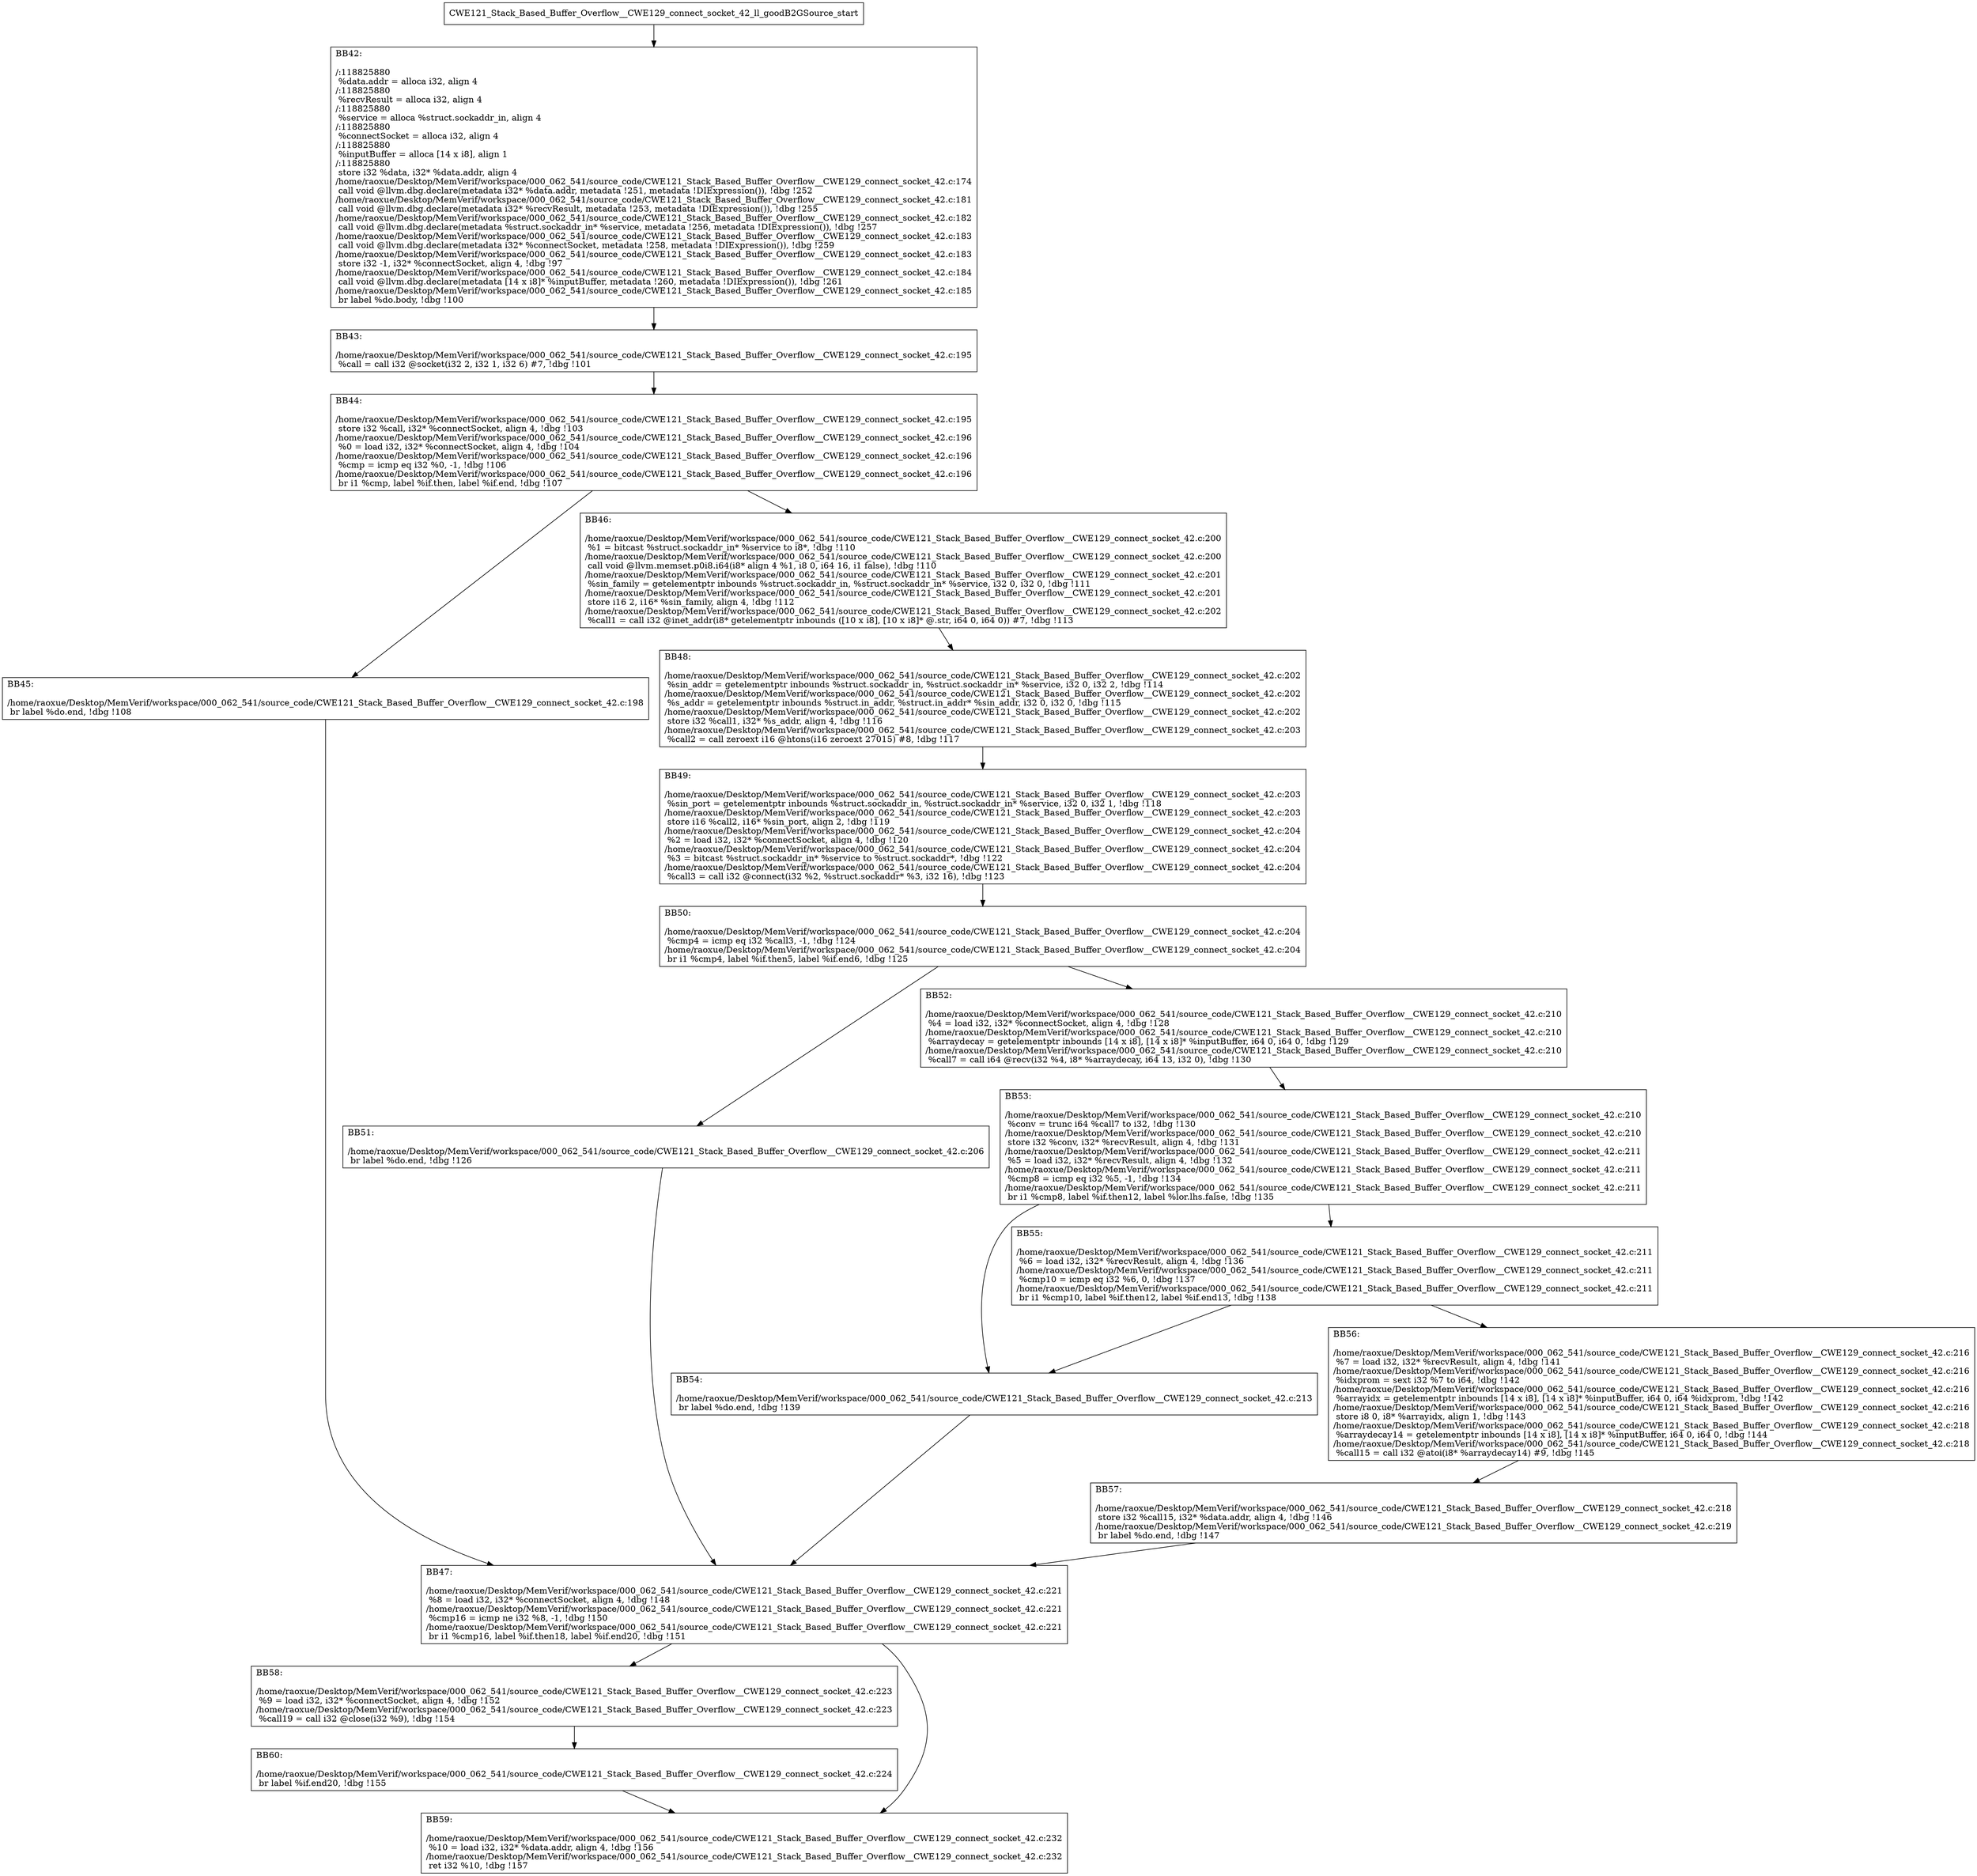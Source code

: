 digraph "CFG for'CWE121_Stack_Based_Buffer_Overflow__CWE129_connect_socket_42_ll_goodB2GSource' function" {
	BBCWE121_Stack_Based_Buffer_Overflow__CWE129_connect_socket_42_ll_goodB2GSource_start[shape=record,label="{CWE121_Stack_Based_Buffer_Overflow__CWE129_connect_socket_42_ll_goodB2GSource_start}"];
	BBCWE121_Stack_Based_Buffer_Overflow__CWE129_connect_socket_42_ll_goodB2GSource_start-> CWE121_Stack_Based_Buffer_Overflow__CWE129_connect_socket_42_ll_goodB2GSourceBB42;
	CWE121_Stack_Based_Buffer_Overflow__CWE129_connect_socket_42_ll_goodB2GSourceBB42 [shape=record, label="{BB42:\l\l/:118825880\l
  %data.addr = alloca i32, align 4\l
/:118825880\l
  %recvResult = alloca i32, align 4\l
/:118825880\l
  %service = alloca %struct.sockaddr_in, align 4\l
/:118825880\l
  %connectSocket = alloca i32, align 4\l
/:118825880\l
  %inputBuffer = alloca [14 x i8], align 1\l
/:118825880\l
  store i32 %data, i32* %data.addr, align 4\l
/home/raoxue/Desktop/MemVerif/workspace/000_062_541/source_code/CWE121_Stack_Based_Buffer_Overflow__CWE129_connect_socket_42.c:174\l
  call void @llvm.dbg.declare(metadata i32* %data.addr, metadata !251, metadata !DIExpression()), !dbg !252\l
/home/raoxue/Desktop/MemVerif/workspace/000_062_541/source_code/CWE121_Stack_Based_Buffer_Overflow__CWE129_connect_socket_42.c:181\l
  call void @llvm.dbg.declare(metadata i32* %recvResult, metadata !253, metadata !DIExpression()), !dbg !255\l
/home/raoxue/Desktop/MemVerif/workspace/000_062_541/source_code/CWE121_Stack_Based_Buffer_Overflow__CWE129_connect_socket_42.c:182\l
  call void @llvm.dbg.declare(metadata %struct.sockaddr_in* %service, metadata !256, metadata !DIExpression()), !dbg !257\l
/home/raoxue/Desktop/MemVerif/workspace/000_062_541/source_code/CWE121_Stack_Based_Buffer_Overflow__CWE129_connect_socket_42.c:183\l
  call void @llvm.dbg.declare(metadata i32* %connectSocket, metadata !258, metadata !DIExpression()), !dbg !259\l
/home/raoxue/Desktop/MemVerif/workspace/000_062_541/source_code/CWE121_Stack_Based_Buffer_Overflow__CWE129_connect_socket_42.c:183\l
  store i32 -1, i32* %connectSocket, align 4, !dbg !97\l
/home/raoxue/Desktop/MemVerif/workspace/000_062_541/source_code/CWE121_Stack_Based_Buffer_Overflow__CWE129_connect_socket_42.c:184\l
  call void @llvm.dbg.declare(metadata [14 x i8]* %inputBuffer, metadata !260, metadata !DIExpression()), !dbg !261\l
/home/raoxue/Desktop/MemVerif/workspace/000_062_541/source_code/CWE121_Stack_Based_Buffer_Overflow__CWE129_connect_socket_42.c:185\l
  br label %do.body, !dbg !100\l
}"];
	CWE121_Stack_Based_Buffer_Overflow__CWE129_connect_socket_42_ll_goodB2GSourceBB42-> CWE121_Stack_Based_Buffer_Overflow__CWE129_connect_socket_42_ll_goodB2GSourceBB43;
	CWE121_Stack_Based_Buffer_Overflow__CWE129_connect_socket_42_ll_goodB2GSourceBB43 [shape=record, label="{BB43:\l\l/home/raoxue/Desktop/MemVerif/workspace/000_062_541/source_code/CWE121_Stack_Based_Buffer_Overflow__CWE129_connect_socket_42.c:195\l
  %call = call i32 @socket(i32 2, i32 1, i32 6) #7, !dbg !101\l
}"];
	CWE121_Stack_Based_Buffer_Overflow__CWE129_connect_socket_42_ll_goodB2GSourceBB43-> CWE121_Stack_Based_Buffer_Overflow__CWE129_connect_socket_42_ll_goodB2GSourceBB44;
	CWE121_Stack_Based_Buffer_Overflow__CWE129_connect_socket_42_ll_goodB2GSourceBB44 [shape=record, label="{BB44:\l\l/home/raoxue/Desktop/MemVerif/workspace/000_062_541/source_code/CWE121_Stack_Based_Buffer_Overflow__CWE129_connect_socket_42.c:195\l
  store i32 %call, i32* %connectSocket, align 4, !dbg !103\l
/home/raoxue/Desktop/MemVerif/workspace/000_062_541/source_code/CWE121_Stack_Based_Buffer_Overflow__CWE129_connect_socket_42.c:196\l
  %0 = load i32, i32* %connectSocket, align 4, !dbg !104\l
/home/raoxue/Desktop/MemVerif/workspace/000_062_541/source_code/CWE121_Stack_Based_Buffer_Overflow__CWE129_connect_socket_42.c:196\l
  %cmp = icmp eq i32 %0, -1, !dbg !106\l
/home/raoxue/Desktop/MemVerif/workspace/000_062_541/source_code/CWE121_Stack_Based_Buffer_Overflow__CWE129_connect_socket_42.c:196\l
  br i1 %cmp, label %if.then, label %if.end, !dbg !107\l
}"];
	CWE121_Stack_Based_Buffer_Overflow__CWE129_connect_socket_42_ll_goodB2GSourceBB44-> CWE121_Stack_Based_Buffer_Overflow__CWE129_connect_socket_42_ll_goodB2GSourceBB45;
	CWE121_Stack_Based_Buffer_Overflow__CWE129_connect_socket_42_ll_goodB2GSourceBB44-> CWE121_Stack_Based_Buffer_Overflow__CWE129_connect_socket_42_ll_goodB2GSourceBB46;
	CWE121_Stack_Based_Buffer_Overflow__CWE129_connect_socket_42_ll_goodB2GSourceBB45 [shape=record, label="{BB45:\l\l/home/raoxue/Desktop/MemVerif/workspace/000_062_541/source_code/CWE121_Stack_Based_Buffer_Overflow__CWE129_connect_socket_42.c:198\l
  br label %do.end, !dbg !108\l
}"];
	CWE121_Stack_Based_Buffer_Overflow__CWE129_connect_socket_42_ll_goodB2GSourceBB45-> CWE121_Stack_Based_Buffer_Overflow__CWE129_connect_socket_42_ll_goodB2GSourceBB47;
	CWE121_Stack_Based_Buffer_Overflow__CWE129_connect_socket_42_ll_goodB2GSourceBB46 [shape=record, label="{BB46:\l\l/home/raoxue/Desktop/MemVerif/workspace/000_062_541/source_code/CWE121_Stack_Based_Buffer_Overflow__CWE129_connect_socket_42.c:200\l
  %1 = bitcast %struct.sockaddr_in* %service to i8*, !dbg !110\l
/home/raoxue/Desktop/MemVerif/workspace/000_062_541/source_code/CWE121_Stack_Based_Buffer_Overflow__CWE129_connect_socket_42.c:200\l
  call void @llvm.memset.p0i8.i64(i8* align 4 %1, i8 0, i64 16, i1 false), !dbg !110\l
/home/raoxue/Desktop/MemVerif/workspace/000_062_541/source_code/CWE121_Stack_Based_Buffer_Overflow__CWE129_connect_socket_42.c:201\l
  %sin_family = getelementptr inbounds %struct.sockaddr_in, %struct.sockaddr_in* %service, i32 0, i32 0, !dbg !111\l
/home/raoxue/Desktop/MemVerif/workspace/000_062_541/source_code/CWE121_Stack_Based_Buffer_Overflow__CWE129_connect_socket_42.c:201\l
  store i16 2, i16* %sin_family, align 4, !dbg !112\l
/home/raoxue/Desktop/MemVerif/workspace/000_062_541/source_code/CWE121_Stack_Based_Buffer_Overflow__CWE129_connect_socket_42.c:202\l
  %call1 = call i32 @inet_addr(i8* getelementptr inbounds ([10 x i8], [10 x i8]* @.str, i64 0, i64 0)) #7, !dbg !113\l
}"];
	CWE121_Stack_Based_Buffer_Overflow__CWE129_connect_socket_42_ll_goodB2GSourceBB46-> CWE121_Stack_Based_Buffer_Overflow__CWE129_connect_socket_42_ll_goodB2GSourceBB48;
	CWE121_Stack_Based_Buffer_Overflow__CWE129_connect_socket_42_ll_goodB2GSourceBB48 [shape=record, label="{BB48:\l\l/home/raoxue/Desktop/MemVerif/workspace/000_062_541/source_code/CWE121_Stack_Based_Buffer_Overflow__CWE129_connect_socket_42.c:202\l
  %sin_addr = getelementptr inbounds %struct.sockaddr_in, %struct.sockaddr_in* %service, i32 0, i32 2, !dbg !114\l
/home/raoxue/Desktop/MemVerif/workspace/000_062_541/source_code/CWE121_Stack_Based_Buffer_Overflow__CWE129_connect_socket_42.c:202\l
  %s_addr = getelementptr inbounds %struct.in_addr, %struct.in_addr* %sin_addr, i32 0, i32 0, !dbg !115\l
/home/raoxue/Desktop/MemVerif/workspace/000_062_541/source_code/CWE121_Stack_Based_Buffer_Overflow__CWE129_connect_socket_42.c:202\l
  store i32 %call1, i32* %s_addr, align 4, !dbg !116\l
/home/raoxue/Desktop/MemVerif/workspace/000_062_541/source_code/CWE121_Stack_Based_Buffer_Overflow__CWE129_connect_socket_42.c:203\l
  %call2 = call zeroext i16 @htons(i16 zeroext 27015) #8, !dbg !117\l
}"];
	CWE121_Stack_Based_Buffer_Overflow__CWE129_connect_socket_42_ll_goodB2GSourceBB48-> CWE121_Stack_Based_Buffer_Overflow__CWE129_connect_socket_42_ll_goodB2GSourceBB49;
	CWE121_Stack_Based_Buffer_Overflow__CWE129_connect_socket_42_ll_goodB2GSourceBB49 [shape=record, label="{BB49:\l\l/home/raoxue/Desktop/MemVerif/workspace/000_062_541/source_code/CWE121_Stack_Based_Buffer_Overflow__CWE129_connect_socket_42.c:203\l
  %sin_port = getelementptr inbounds %struct.sockaddr_in, %struct.sockaddr_in* %service, i32 0, i32 1, !dbg !118\l
/home/raoxue/Desktop/MemVerif/workspace/000_062_541/source_code/CWE121_Stack_Based_Buffer_Overflow__CWE129_connect_socket_42.c:203\l
  store i16 %call2, i16* %sin_port, align 2, !dbg !119\l
/home/raoxue/Desktop/MemVerif/workspace/000_062_541/source_code/CWE121_Stack_Based_Buffer_Overflow__CWE129_connect_socket_42.c:204\l
  %2 = load i32, i32* %connectSocket, align 4, !dbg !120\l
/home/raoxue/Desktop/MemVerif/workspace/000_062_541/source_code/CWE121_Stack_Based_Buffer_Overflow__CWE129_connect_socket_42.c:204\l
  %3 = bitcast %struct.sockaddr_in* %service to %struct.sockaddr*, !dbg !122\l
/home/raoxue/Desktop/MemVerif/workspace/000_062_541/source_code/CWE121_Stack_Based_Buffer_Overflow__CWE129_connect_socket_42.c:204\l
  %call3 = call i32 @connect(i32 %2, %struct.sockaddr* %3, i32 16), !dbg !123\l
}"];
	CWE121_Stack_Based_Buffer_Overflow__CWE129_connect_socket_42_ll_goodB2GSourceBB49-> CWE121_Stack_Based_Buffer_Overflow__CWE129_connect_socket_42_ll_goodB2GSourceBB50;
	CWE121_Stack_Based_Buffer_Overflow__CWE129_connect_socket_42_ll_goodB2GSourceBB50 [shape=record, label="{BB50:\l\l/home/raoxue/Desktop/MemVerif/workspace/000_062_541/source_code/CWE121_Stack_Based_Buffer_Overflow__CWE129_connect_socket_42.c:204\l
  %cmp4 = icmp eq i32 %call3, -1, !dbg !124\l
/home/raoxue/Desktop/MemVerif/workspace/000_062_541/source_code/CWE121_Stack_Based_Buffer_Overflow__CWE129_connect_socket_42.c:204\l
  br i1 %cmp4, label %if.then5, label %if.end6, !dbg !125\l
}"];
	CWE121_Stack_Based_Buffer_Overflow__CWE129_connect_socket_42_ll_goodB2GSourceBB50-> CWE121_Stack_Based_Buffer_Overflow__CWE129_connect_socket_42_ll_goodB2GSourceBB51;
	CWE121_Stack_Based_Buffer_Overflow__CWE129_connect_socket_42_ll_goodB2GSourceBB50-> CWE121_Stack_Based_Buffer_Overflow__CWE129_connect_socket_42_ll_goodB2GSourceBB52;
	CWE121_Stack_Based_Buffer_Overflow__CWE129_connect_socket_42_ll_goodB2GSourceBB51 [shape=record, label="{BB51:\l\l/home/raoxue/Desktop/MemVerif/workspace/000_062_541/source_code/CWE121_Stack_Based_Buffer_Overflow__CWE129_connect_socket_42.c:206\l
  br label %do.end, !dbg !126\l
}"];
	CWE121_Stack_Based_Buffer_Overflow__CWE129_connect_socket_42_ll_goodB2GSourceBB51-> CWE121_Stack_Based_Buffer_Overflow__CWE129_connect_socket_42_ll_goodB2GSourceBB47;
	CWE121_Stack_Based_Buffer_Overflow__CWE129_connect_socket_42_ll_goodB2GSourceBB52 [shape=record, label="{BB52:\l\l/home/raoxue/Desktop/MemVerif/workspace/000_062_541/source_code/CWE121_Stack_Based_Buffer_Overflow__CWE129_connect_socket_42.c:210\l
  %4 = load i32, i32* %connectSocket, align 4, !dbg !128\l
/home/raoxue/Desktop/MemVerif/workspace/000_062_541/source_code/CWE121_Stack_Based_Buffer_Overflow__CWE129_connect_socket_42.c:210\l
  %arraydecay = getelementptr inbounds [14 x i8], [14 x i8]* %inputBuffer, i64 0, i64 0, !dbg !129\l
/home/raoxue/Desktop/MemVerif/workspace/000_062_541/source_code/CWE121_Stack_Based_Buffer_Overflow__CWE129_connect_socket_42.c:210\l
  %call7 = call i64 @recv(i32 %4, i8* %arraydecay, i64 13, i32 0), !dbg !130\l
}"];
	CWE121_Stack_Based_Buffer_Overflow__CWE129_connect_socket_42_ll_goodB2GSourceBB52-> CWE121_Stack_Based_Buffer_Overflow__CWE129_connect_socket_42_ll_goodB2GSourceBB53;
	CWE121_Stack_Based_Buffer_Overflow__CWE129_connect_socket_42_ll_goodB2GSourceBB53 [shape=record, label="{BB53:\l\l/home/raoxue/Desktop/MemVerif/workspace/000_062_541/source_code/CWE121_Stack_Based_Buffer_Overflow__CWE129_connect_socket_42.c:210\l
  %conv = trunc i64 %call7 to i32, !dbg !130\l
/home/raoxue/Desktop/MemVerif/workspace/000_062_541/source_code/CWE121_Stack_Based_Buffer_Overflow__CWE129_connect_socket_42.c:210\l
  store i32 %conv, i32* %recvResult, align 4, !dbg !131\l
/home/raoxue/Desktop/MemVerif/workspace/000_062_541/source_code/CWE121_Stack_Based_Buffer_Overflow__CWE129_connect_socket_42.c:211\l
  %5 = load i32, i32* %recvResult, align 4, !dbg !132\l
/home/raoxue/Desktop/MemVerif/workspace/000_062_541/source_code/CWE121_Stack_Based_Buffer_Overflow__CWE129_connect_socket_42.c:211\l
  %cmp8 = icmp eq i32 %5, -1, !dbg !134\l
/home/raoxue/Desktop/MemVerif/workspace/000_062_541/source_code/CWE121_Stack_Based_Buffer_Overflow__CWE129_connect_socket_42.c:211\l
  br i1 %cmp8, label %if.then12, label %lor.lhs.false, !dbg !135\l
}"];
	CWE121_Stack_Based_Buffer_Overflow__CWE129_connect_socket_42_ll_goodB2GSourceBB53-> CWE121_Stack_Based_Buffer_Overflow__CWE129_connect_socket_42_ll_goodB2GSourceBB54;
	CWE121_Stack_Based_Buffer_Overflow__CWE129_connect_socket_42_ll_goodB2GSourceBB53-> CWE121_Stack_Based_Buffer_Overflow__CWE129_connect_socket_42_ll_goodB2GSourceBB55;
	CWE121_Stack_Based_Buffer_Overflow__CWE129_connect_socket_42_ll_goodB2GSourceBB55 [shape=record, label="{BB55:\l\l/home/raoxue/Desktop/MemVerif/workspace/000_062_541/source_code/CWE121_Stack_Based_Buffer_Overflow__CWE129_connect_socket_42.c:211\l
  %6 = load i32, i32* %recvResult, align 4, !dbg !136\l
/home/raoxue/Desktop/MemVerif/workspace/000_062_541/source_code/CWE121_Stack_Based_Buffer_Overflow__CWE129_connect_socket_42.c:211\l
  %cmp10 = icmp eq i32 %6, 0, !dbg !137\l
/home/raoxue/Desktop/MemVerif/workspace/000_062_541/source_code/CWE121_Stack_Based_Buffer_Overflow__CWE129_connect_socket_42.c:211\l
  br i1 %cmp10, label %if.then12, label %if.end13, !dbg !138\l
}"];
	CWE121_Stack_Based_Buffer_Overflow__CWE129_connect_socket_42_ll_goodB2GSourceBB55-> CWE121_Stack_Based_Buffer_Overflow__CWE129_connect_socket_42_ll_goodB2GSourceBB54;
	CWE121_Stack_Based_Buffer_Overflow__CWE129_connect_socket_42_ll_goodB2GSourceBB55-> CWE121_Stack_Based_Buffer_Overflow__CWE129_connect_socket_42_ll_goodB2GSourceBB56;
	CWE121_Stack_Based_Buffer_Overflow__CWE129_connect_socket_42_ll_goodB2GSourceBB54 [shape=record, label="{BB54:\l\l/home/raoxue/Desktop/MemVerif/workspace/000_062_541/source_code/CWE121_Stack_Based_Buffer_Overflow__CWE129_connect_socket_42.c:213\l
  br label %do.end, !dbg !139\l
}"];
	CWE121_Stack_Based_Buffer_Overflow__CWE129_connect_socket_42_ll_goodB2GSourceBB54-> CWE121_Stack_Based_Buffer_Overflow__CWE129_connect_socket_42_ll_goodB2GSourceBB47;
	CWE121_Stack_Based_Buffer_Overflow__CWE129_connect_socket_42_ll_goodB2GSourceBB56 [shape=record, label="{BB56:\l\l/home/raoxue/Desktop/MemVerif/workspace/000_062_541/source_code/CWE121_Stack_Based_Buffer_Overflow__CWE129_connect_socket_42.c:216\l
  %7 = load i32, i32* %recvResult, align 4, !dbg !141\l
/home/raoxue/Desktop/MemVerif/workspace/000_062_541/source_code/CWE121_Stack_Based_Buffer_Overflow__CWE129_connect_socket_42.c:216\l
  %idxprom = sext i32 %7 to i64, !dbg !142\l
/home/raoxue/Desktop/MemVerif/workspace/000_062_541/source_code/CWE121_Stack_Based_Buffer_Overflow__CWE129_connect_socket_42.c:216\l
  %arrayidx = getelementptr inbounds [14 x i8], [14 x i8]* %inputBuffer, i64 0, i64 %idxprom, !dbg !142\l
/home/raoxue/Desktop/MemVerif/workspace/000_062_541/source_code/CWE121_Stack_Based_Buffer_Overflow__CWE129_connect_socket_42.c:216\l
  store i8 0, i8* %arrayidx, align 1, !dbg !143\l
/home/raoxue/Desktop/MemVerif/workspace/000_062_541/source_code/CWE121_Stack_Based_Buffer_Overflow__CWE129_connect_socket_42.c:218\l
  %arraydecay14 = getelementptr inbounds [14 x i8], [14 x i8]* %inputBuffer, i64 0, i64 0, !dbg !144\l
/home/raoxue/Desktop/MemVerif/workspace/000_062_541/source_code/CWE121_Stack_Based_Buffer_Overflow__CWE129_connect_socket_42.c:218\l
  %call15 = call i32 @atoi(i8* %arraydecay14) #9, !dbg !145\l
}"];
	CWE121_Stack_Based_Buffer_Overflow__CWE129_connect_socket_42_ll_goodB2GSourceBB56-> CWE121_Stack_Based_Buffer_Overflow__CWE129_connect_socket_42_ll_goodB2GSourceBB57;
	CWE121_Stack_Based_Buffer_Overflow__CWE129_connect_socket_42_ll_goodB2GSourceBB57 [shape=record, label="{BB57:\l\l/home/raoxue/Desktop/MemVerif/workspace/000_062_541/source_code/CWE121_Stack_Based_Buffer_Overflow__CWE129_connect_socket_42.c:218\l
  store i32 %call15, i32* %data.addr, align 4, !dbg !146\l
/home/raoxue/Desktop/MemVerif/workspace/000_062_541/source_code/CWE121_Stack_Based_Buffer_Overflow__CWE129_connect_socket_42.c:219\l
  br label %do.end, !dbg !147\l
}"];
	CWE121_Stack_Based_Buffer_Overflow__CWE129_connect_socket_42_ll_goodB2GSourceBB57-> CWE121_Stack_Based_Buffer_Overflow__CWE129_connect_socket_42_ll_goodB2GSourceBB47;
	CWE121_Stack_Based_Buffer_Overflow__CWE129_connect_socket_42_ll_goodB2GSourceBB47 [shape=record, label="{BB47:\l\l/home/raoxue/Desktop/MemVerif/workspace/000_062_541/source_code/CWE121_Stack_Based_Buffer_Overflow__CWE129_connect_socket_42.c:221\l
  %8 = load i32, i32* %connectSocket, align 4, !dbg !148\l
/home/raoxue/Desktop/MemVerif/workspace/000_062_541/source_code/CWE121_Stack_Based_Buffer_Overflow__CWE129_connect_socket_42.c:221\l
  %cmp16 = icmp ne i32 %8, -1, !dbg !150\l
/home/raoxue/Desktop/MemVerif/workspace/000_062_541/source_code/CWE121_Stack_Based_Buffer_Overflow__CWE129_connect_socket_42.c:221\l
  br i1 %cmp16, label %if.then18, label %if.end20, !dbg !151\l
}"];
	CWE121_Stack_Based_Buffer_Overflow__CWE129_connect_socket_42_ll_goodB2GSourceBB47-> CWE121_Stack_Based_Buffer_Overflow__CWE129_connect_socket_42_ll_goodB2GSourceBB58;
	CWE121_Stack_Based_Buffer_Overflow__CWE129_connect_socket_42_ll_goodB2GSourceBB47-> CWE121_Stack_Based_Buffer_Overflow__CWE129_connect_socket_42_ll_goodB2GSourceBB59;
	CWE121_Stack_Based_Buffer_Overflow__CWE129_connect_socket_42_ll_goodB2GSourceBB58 [shape=record, label="{BB58:\l\l/home/raoxue/Desktop/MemVerif/workspace/000_062_541/source_code/CWE121_Stack_Based_Buffer_Overflow__CWE129_connect_socket_42.c:223\l
  %9 = load i32, i32* %connectSocket, align 4, !dbg !152\l
/home/raoxue/Desktop/MemVerif/workspace/000_062_541/source_code/CWE121_Stack_Based_Buffer_Overflow__CWE129_connect_socket_42.c:223\l
  %call19 = call i32 @close(i32 %9), !dbg !154\l
}"];
	CWE121_Stack_Based_Buffer_Overflow__CWE129_connect_socket_42_ll_goodB2GSourceBB58-> CWE121_Stack_Based_Buffer_Overflow__CWE129_connect_socket_42_ll_goodB2GSourceBB60;
	CWE121_Stack_Based_Buffer_Overflow__CWE129_connect_socket_42_ll_goodB2GSourceBB60 [shape=record, label="{BB60:\l\l/home/raoxue/Desktop/MemVerif/workspace/000_062_541/source_code/CWE121_Stack_Based_Buffer_Overflow__CWE129_connect_socket_42.c:224\l
  br label %if.end20, !dbg !155\l
}"];
	CWE121_Stack_Based_Buffer_Overflow__CWE129_connect_socket_42_ll_goodB2GSourceBB60-> CWE121_Stack_Based_Buffer_Overflow__CWE129_connect_socket_42_ll_goodB2GSourceBB59;
	CWE121_Stack_Based_Buffer_Overflow__CWE129_connect_socket_42_ll_goodB2GSourceBB59 [shape=record, label="{BB59:\l\l/home/raoxue/Desktop/MemVerif/workspace/000_062_541/source_code/CWE121_Stack_Based_Buffer_Overflow__CWE129_connect_socket_42.c:232\l
  %10 = load i32, i32* %data.addr, align 4, !dbg !156\l
/home/raoxue/Desktop/MemVerif/workspace/000_062_541/source_code/CWE121_Stack_Based_Buffer_Overflow__CWE129_connect_socket_42.c:232\l
  ret i32 %10, !dbg !157\l
}"];
}
